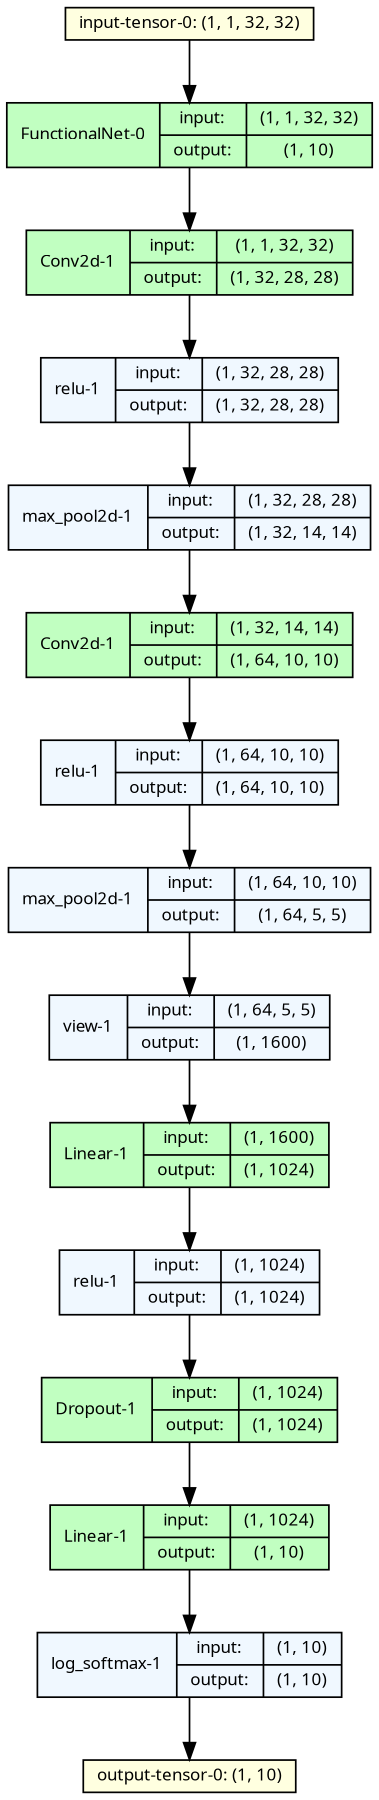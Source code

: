strict digraph FunctionalNet {
	graph [ordering=in size="12.0,12.0"]
	node [align=left fontname="Linux libertine" fontsize=10 height=0.2 ranksep=0.1 shape=record style=filled]
	edge [fontsize=10]
	0 [label="input-tensor-0: (1, 1, 32, 32)" fillcolor=lightyellow]
	1 [label="FunctionalNet
-0|{input:|output:}|{(1, 1, 32, 32)|(1, 10)}" fillcolor=darkseagreen1]
	2 [label="Conv2d
-1|{input:|output:}|{(1, 1, 32, 32)|(1, 32, 28, 28)}" fillcolor=darkseagreen1]
	3 [label="relu
-1|{input:|output:}|{(1, 32, 28, 28)|(1, 32, 28, 28)}" fillcolor=aliceblue]
	4 [label="max_pool2d
-1|{input:|output:}|{(1, 32, 28, 28)|(1, 32, 14, 14)}" fillcolor=aliceblue]
	5 [label="Conv2d
-1|{input:|output:}|{(1, 32, 14, 14)|(1, 64, 10, 10)}" fillcolor=darkseagreen1]
	6 [label="relu
-1|{input:|output:}|{(1, 64, 10, 10)|(1, 64, 10, 10)}" fillcolor=aliceblue]
	7 [label="max_pool2d
-1|{input:|output:}|{(1, 64, 10, 10)|(1, 64, 5, 5)}" fillcolor=aliceblue]
	8 [label="view
-1|{input:|output:}|{(1, 64, 5, 5)|(1, 1600)}" fillcolor=aliceblue]
	9 [label="Linear
-1|{input:|output:}|{(1, 1600)|(1, 1024)}" fillcolor=darkseagreen1]
	10 [label="relu
-1|{input:|output:}|{(1, 1024)|(1, 1024)}" fillcolor=aliceblue]
	11 [label="Dropout
-1|{input:|output:}|{(1, 1024)|(1, 1024)}" fillcolor=darkseagreen1]
	12 [label="Linear
-1|{input:|output:}|{(1, 1024)|(1, 10)}" fillcolor=darkseagreen1]
	13 [label="log_softmax
-1|{input:|output:}|{(1, 10)|(1, 10)}" fillcolor=aliceblue]
	14 [label="output-tensor-0: (1, 10)" fillcolor=lightyellow]
	0 -> 1
	1 -> 2
	2 -> 3
	3 -> 4
	4 -> 5
	5 -> 6
	6 -> 7
	7 -> 8
	8 -> 9
	9 -> 10
	10 -> 11
	11 -> 12
	12 -> 13
	13 -> 14
}
